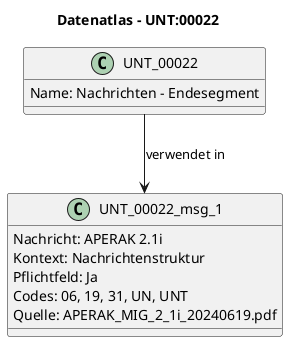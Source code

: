 @startuml
title Datenatlas – UNT:00022
class UNT_00022 {
  Name: Nachrichten - Endesegment
}
class UNT_00022_msg_1 {
  Nachricht: APERAK 2.1i
  Kontext: Nachrichtenstruktur
  Pflichtfeld: Ja
  Codes: 06, 19, 31, UN, UNT
  Quelle: APERAK_MIG_2_1i_20240619.pdf
}
UNT_00022 --> UNT_00022_msg_1 : verwendet in
@enduml